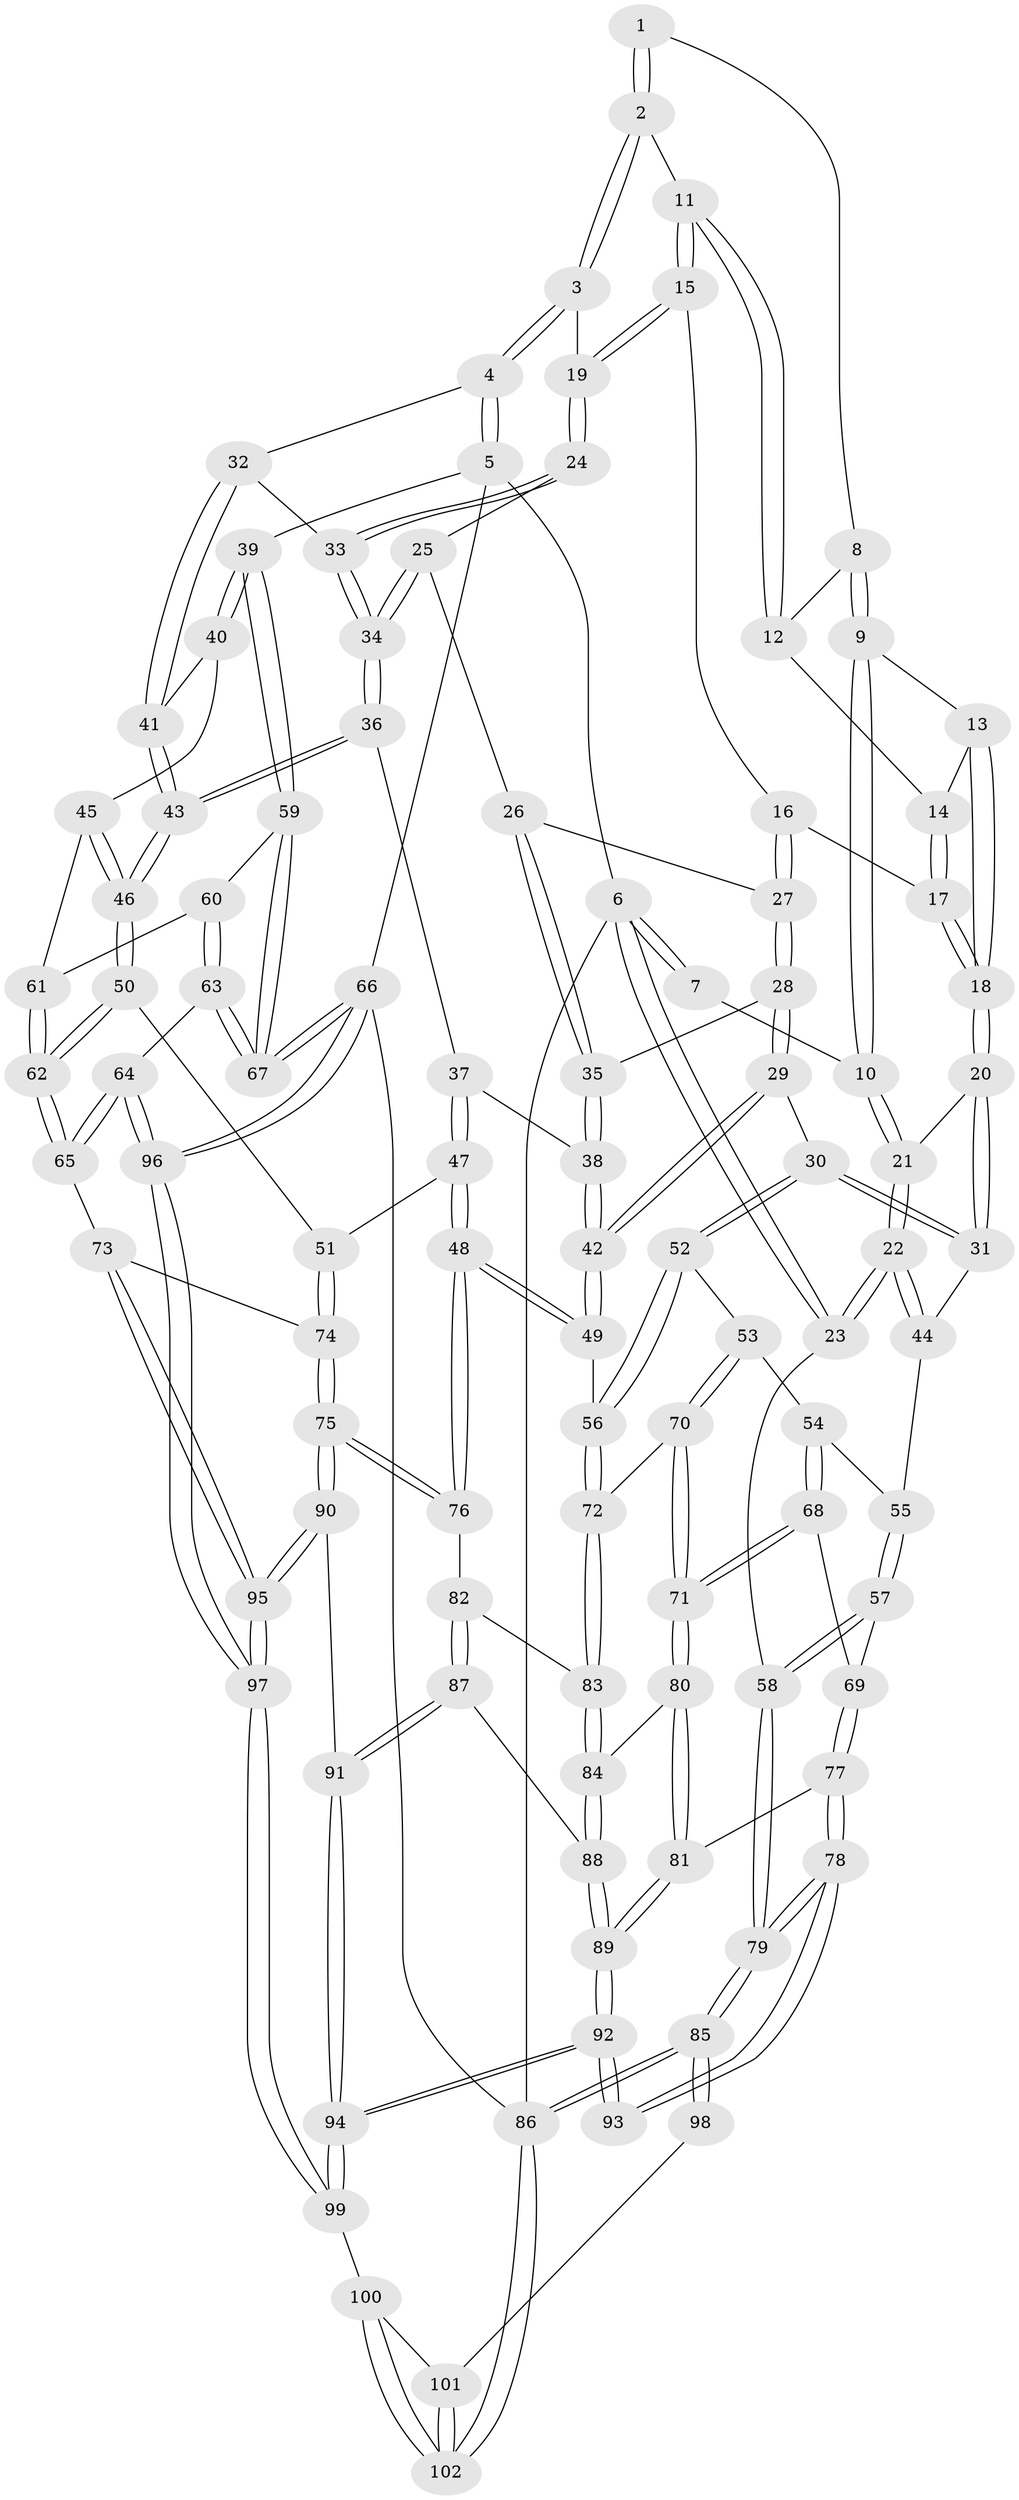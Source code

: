 // coarse degree distribution, {3: 0.16393442622950818, 4: 0.4426229508196721, 6: 0.04918032786885246, 8: 0.01639344262295082, 5: 0.29508196721311475, 2: 0.03278688524590164}
// Generated by graph-tools (version 1.1) at 2025/24/03/03/25 07:24:38]
// undirected, 102 vertices, 252 edges
graph export_dot {
graph [start="1"]
  node [color=gray90,style=filled];
  1 [pos="+0.4370506831477559+0"];
  2 [pos="+0.553527610723909+0"];
  3 [pos="+0.781152805221598+0"];
  4 [pos="+0.9896939644111821+0"];
  5 [pos="+1+0"];
  6 [pos="+0+0"];
  7 [pos="+0.13821145855124758+0"];
  8 [pos="+0.3541987854838129+0.0019960630935729135"];
  9 [pos="+0.207941467830874+0.07240611470460996"];
  10 [pos="+0.17156911725965127+0.07825964779254395"];
  11 [pos="+0.43973622302559207+0.10094805590018087"];
  12 [pos="+0.3533646365777154+0.029352350193621667"];
  13 [pos="+0.3107515751264207+0.07813755234771773"];
  14 [pos="+0.34688511029905433+0.05319066486670915"];
  15 [pos="+0.43629309255106186+0.12142691135271594"];
  16 [pos="+0.4254419504708022+0.13980089206617966"];
  17 [pos="+0.39071922976806506+0.14577054010199247"];
  18 [pos="+0.34949345778049135+0.16952552289301814"];
  19 [pos="+0.6287770709308829+0.10684883456925683"];
  20 [pos="+0.2937215891315799+0.2221266962124859"];
  21 [pos="+0.1653409367535646+0.09932951519371978"];
  22 [pos="+0+0.2642971997770706"];
  23 [pos="+0+0.280152492387782"];
  24 [pos="+0.6240567213739696+0.12804099253035406"];
  25 [pos="+0.5893035334783447+0.19040916970574795"];
  26 [pos="+0.5861356430790416+0.19372755536878017"];
  27 [pos="+0.4502938478436677+0.17113820077082684"];
  28 [pos="+0.4531681088438902+0.2533375413998315"];
  29 [pos="+0.3862394894025882+0.3475648290374702"];
  30 [pos="+0.3070739181592043+0.3286555805483572"];
  31 [pos="+0.30123639103056+0.32226842568491976"];
  32 [pos="+0.8272765325211155+0.190452641089925"];
  33 [pos="+0.7406884458709929+0.26079991219347654"];
  34 [pos="+0.7196534574908965+0.3107885329011957"];
  35 [pos="+0.5673860318777748+0.2443177809307542"];
  36 [pos="+0.7158173276659758+0.3418939560905869"];
  37 [pos="+0.6718619384601203+0.34328947823614653"];
  38 [pos="+0.5751692145837481+0.3324926995900375"];
  39 [pos="+1+0.26965241741597423"];
  40 [pos="+0.9458421886367182+0.31739790287246217"];
  41 [pos="+0.8643280638723713+0.2877582140417758"];
  42 [pos="+0.48405659341488616+0.4253574919679175"];
  43 [pos="+0.7700315018958127+0.41050609428922236"];
  44 [pos="+0.10108340135698239+0.33348342789726915"];
  45 [pos="+0.8462655048637174+0.4451426773811856"];
  46 [pos="+0.7781628427544878+0.4364526837053966"];
  47 [pos="+0.5694818054912139+0.5389354539824267"];
  48 [pos="+0.5280546285645908+0.5416035294724609"];
  49 [pos="+0.507065342358554+0.5228616838630489"];
  50 [pos="+0.7355717703300773+0.5025756195887598"];
  51 [pos="+0.6530113047314824+0.5401097259920645"];
  52 [pos="+0.26119924460464417+0.4712914423836725"];
  53 [pos="+0.23208948672008645+0.5181819752592258"];
  54 [pos="+0.22969209374278962+0.5185648892014915"];
  55 [pos="+0.1567713425148593+0.4706973193246896"];
  56 [pos="+0.4841411849960364+0.5299799751136646"];
  57 [pos="+0+0.5352104617066239"];
  58 [pos="+0+0.4746325001300509"];
  59 [pos="+1+0.31568726038908823"];
  60 [pos="+0.9182608782434435+0.47569280883100984"];
  61 [pos="+0.8965765581729369+0.47248602144244894"];
  62 [pos="+0.8569610102084488+0.6755679078488024"];
  63 [pos="+1+0.7264744238100774"];
  64 [pos="+0.9482848192415283+0.7384331115239406"];
  65 [pos="+0.8758143628794359+0.7248465414243973"];
  66 [pos="+1+1"];
  67 [pos="+1+0.7453513465284494"];
  68 [pos="+0.15595876795926195+0.5878018369534632"];
  69 [pos="+0.10323320437769175+0.6015606552369409"];
  70 [pos="+0.28244352182225896+0.5714734580100634"];
  71 [pos="+0.21293051222969017+0.677123524080236"];
  72 [pos="+0.33379930050506385+0.6019791182537971"];
  73 [pos="+0.7974102980863539+0.7570882156618468"];
  74 [pos="+0.726270523925225+0.7391269674896903"];
  75 [pos="+0.5680414459186097+0.776331832079914"];
  76 [pos="+0.5222584565906897+0.7023043943721061"];
  77 [pos="+0.09649015767933557+0.7437794501995003"];
  78 [pos="+0.09100143196598225+0.7485142719686937"];
  79 [pos="+0+0.7304140677187775"];
  80 [pos="+0.21897401697891386+0.7183186513831613"];
  81 [pos="+0.19856235958891408+0.7348308715204366"];
  82 [pos="+0.4259398754930448+0.7215003395118104"];
  83 [pos="+0.33081002013613203+0.6799025358015744"];
  84 [pos="+0.294053126594545+0.7166113137851471"];
  85 [pos="+0+0.9499244193054373"];
  86 [pos="+0+1"];
  87 [pos="+0.3701087771667967+0.8215085890510515"];
  88 [pos="+0.3044816061919605+0.7474260572899867"];
  89 [pos="+0.24236173165495173+0.8815488504721272"];
  90 [pos="+0.5521177166409226+0.8514652239264744"];
  91 [pos="+0.37858134325232917+0.9021776400060442"];
  92 [pos="+0.24591675871698013+0.9459963602000135"];
  93 [pos="+0.11205125741583735+0.88283158010491"];
  94 [pos="+0.29137663074927267+1"];
  95 [pos="+0.7027326681917355+1"];
  96 [pos="+0.7823388256962958+1"];
  97 [pos="+0.7293493657241139+1"];
  98 [pos="+0.09381977643716295+0.8914054399078468"];
  99 [pos="+0.29641512223270244+1"];
  100 [pos="+0.22998748103989114+1"];
  101 [pos="+0.07427617939764583+0.958043140377656"];
  102 [pos="+0+1"];
  1 -- 2;
  1 -- 2;
  1 -- 8;
  2 -- 3;
  2 -- 3;
  2 -- 11;
  3 -- 4;
  3 -- 4;
  3 -- 19;
  4 -- 5;
  4 -- 5;
  4 -- 32;
  5 -- 6;
  5 -- 39;
  5 -- 66;
  6 -- 7;
  6 -- 7;
  6 -- 23;
  6 -- 23;
  6 -- 86;
  7 -- 10;
  8 -- 9;
  8 -- 9;
  8 -- 12;
  9 -- 10;
  9 -- 10;
  9 -- 13;
  10 -- 21;
  10 -- 21;
  11 -- 12;
  11 -- 12;
  11 -- 15;
  11 -- 15;
  12 -- 14;
  13 -- 14;
  13 -- 18;
  13 -- 18;
  14 -- 17;
  14 -- 17;
  15 -- 16;
  15 -- 19;
  15 -- 19;
  16 -- 17;
  16 -- 27;
  16 -- 27;
  17 -- 18;
  17 -- 18;
  18 -- 20;
  18 -- 20;
  19 -- 24;
  19 -- 24;
  20 -- 21;
  20 -- 31;
  20 -- 31;
  21 -- 22;
  21 -- 22;
  22 -- 23;
  22 -- 23;
  22 -- 44;
  22 -- 44;
  23 -- 58;
  24 -- 25;
  24 -- 33;
  24 -- 33;
  25 -- 26;
  25 -- 34;
  25 -- 34;
  26 -- 27;
  26 -- 35;
  26 -- 35;
  27 -- 28;
  27 -- 28;
  28 -- 29;
  28 -- 29;
  28 -- 35;
  29 -- 30;
  29 -- 42;
  29 -- 42;
  30 -- 31;
  30 -- 31;
  30 -- 52;
  30 -- 52;
  31 -- 44;
  32 -- 33;
  32 -- 41;
  32 -- 41;
  33 -- 34;
  33 -- 34;
  34 -- 36;
  34 -- 36;
  35 -- 38;
  35 -- 38;
  36 -- 37;
  36 -- 43;
  36 -- 43;
  37 -- 38;
  37 -- 47;
  37 -- 47;
  38 -- 42;
  38 -- 42;
  39 -- 40;
  39 -- 40;
  39 -- 59;
  39 -- 59;
  40 -- 41;
  40 -- 45;
  41 -- 43;
  41 -- 43;
  42 -- 49;
  42 -- 49;
  43 -- 46;
  43 -- 46;
  44 -- 55;
  45 -- 46;
  45 -- 46;
  45 -- 61;
  46 -- 50;
  46 -- 50;
  47 -- 48;
  47 -- 48;
  47 -- 51;
  48 -- 49;
  48 -- 49;
  48 -- 76;
  48 -- 76;
  49 -- 56;
  50 -- 51;
  50 -- 62;
  50 -- 62;
  51 -- 74;
  51 -- 74;
  52 -- 53;
  52 -- 56;
  52 -- 56;
  53 -- 54;
  53 -- 70;
  53 -- 70;
  54 -- 55;
  54 -- 68;
  54 -- 68;
  55 -- 57;
  55 -- 57;
  56 -- 72;
  56 -- 72;
  57 -- 58;
  57 -- 58;
  57 -- 69;
  58 -- 79;
  58 -- 79;
  59 -- 60;
  59 -- 67;
  59 -- 67;
  60 -- 61;
  60 -- 63;
  60 -- 63;
  61 -- 62;
  61 -- 62;
  62 -- 65;
  62 -- 65;
  63 -- 64;
  63 -- 67;
  63 -- 67;
  64 -- 65;
  64 -- 65;
  64 -- 96;
  64 -- 96;
  65 -- 73;
  66 -- 67;
  66 -- 67;
  66 -- 96;
  66 -- 96;
  66 -- 86;
  68 -- 69;
  68 -- 71;
  68 -- 71;
  69 -- 77;
  69 -- 77;
  70 -- 71;
  70 -- 71;
  70 -- 72;
  71 -- 80;
  71 -- 80;
  72 -- 83;
  72 -- 83;
  73 -- 74;
  73 -- 95;
  73 -- 95;
  74 -- 75;
  74 -- 75;
  75 -- 76;
  75 -- 76;
  75 -- 90;
  75 -- 90;
  76 -- 82;
  77 -- 78;
  77 -- 78;
  77 -- 81;
  78 -- 79;
  78 -- 79;
  78 -- 93;
  78 -- 93;
  79 -- 85;
  79 -- 85;
  80 -- 81;
  80 -- 81;
  80 -- 84;
  81 -- 89;
  81 -- 89;
  82 -- 83;
  82 -- 87;
  82 -- 87;
  83 -- 84;
  83 -- 84;
  84 -- 88;
  84 -- 88;
  85 -- 86;
  85 -- 86;
  85 -- 98;
  85 -- 98;
  86 -- 102;
  86 -- 102;
  87 -- 88;
  87 -- 91;
  87 -- 91;
  88 -- 89;
  88 -- 89;
  89 -- 92;
  89 -- 92;
  90 -- 91;
  90 -- 95;
  90 -- 95;
  91 -- 94;
  91 -- 94;
  92 -- 93;
  92 -- 93;
  92 -- 94;
  92 -- 94;
  94 -- 99;
  94 -- 99;
  95 -- 97;
  95 -- 97;
  96 -- 97;
  96 -- 97;
  97 -- 99;
  97 -- 99;
  98 -- 101;
  99 -- 100;
  100 -- 101;
  100 -- 102;
  100 -- 102;
  101 -- 102;
  101 -- 102;
}
